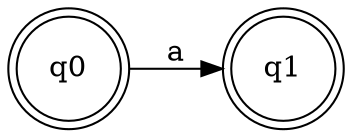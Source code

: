digraph {
    dpi=300
    rankdir=LR
    outputorder="edgesfirst"
    node [width=0.7]
    node [shape=doublecircle]; q0 q1
    node [shape=circle, style=filled, fillcolor="#FFFFFF"]
    q0 -> q1 [label="a"]
}
